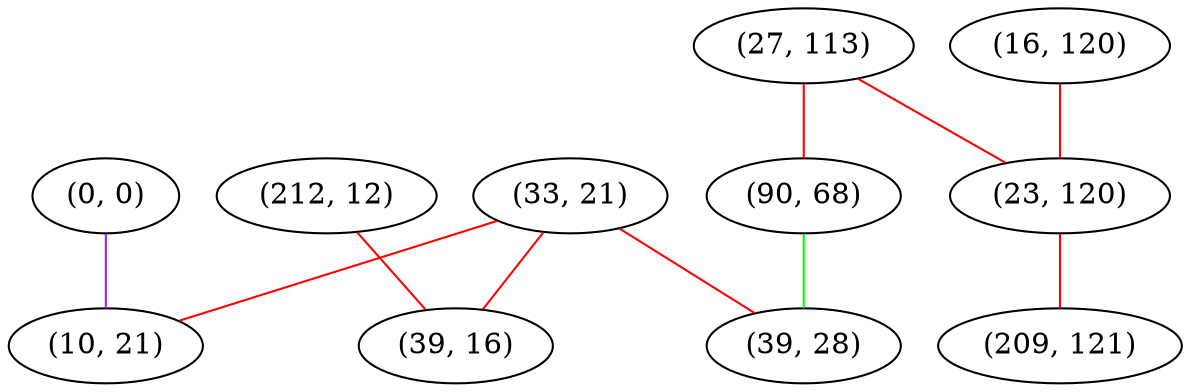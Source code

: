 graph "" {
"(33, 21)";
"(212, 12)";
"(0, 0)";
"(10, 21)";
"(27, 113)";
"(39, 16)";
"(90, 68)";
"(39, 28)";
"(16, 120)";
"(23, 120)";
"(209, 121)";
"(33, 21)" -- "(39, 28)"  [color=red, key=0, weight=1];
"(33, 21)" -- "(10, 21)"  [color=red, key=0, weight=1];
"(33, 21)" -- "(39, 16)"  [color=red, key=0, weight=1];
"(212, 12)" -- "(39, 16)"  [color=red, key=0, weight=1];
"(0, 0)" -- "(10, 21)"  [color=purple, key=0, weight=4];
"(27, 113)" -- "(23, 120)"  [color=red, key=0, weight=1];
"(27, 113)" -- "(90, 68)"  [color=red, key=0, weight=1];
"(90, 68)" -- "(39, 28)"  [color=green, key=0, weight=2];
"(16, 120)" -- "(23, 120)"  [color=red, key=0, weight=1];
"(23, 120)" -- "(209, 121)"  [color=red, key=0, weight=1];
}
